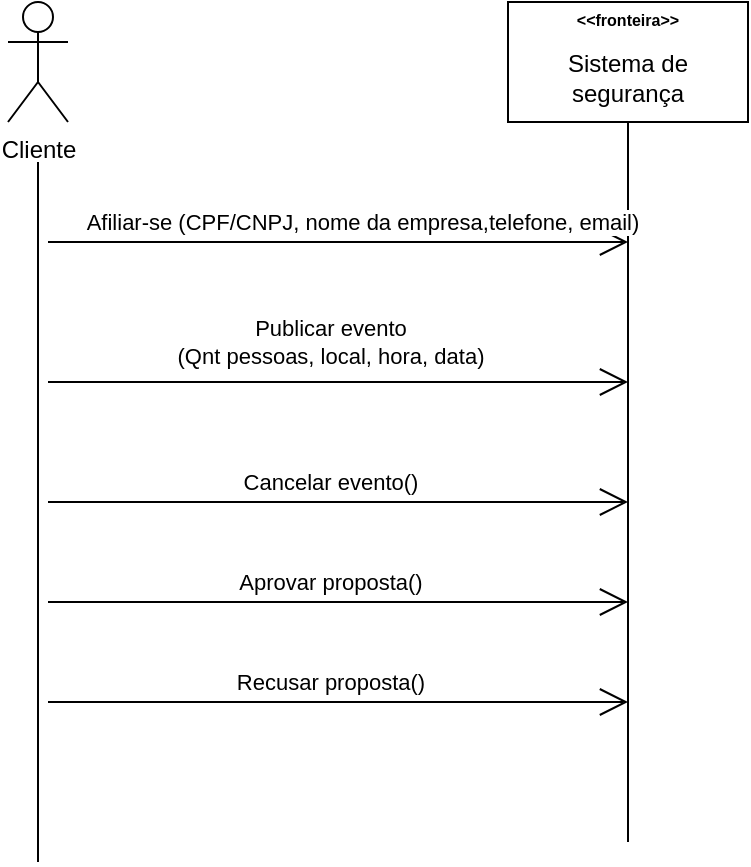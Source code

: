 <mxfile version="22.0.6" type="device">
  <diagram name="Page-1" id="2YBvvXClWsGukQMizWep">
    <mxGraphModel dx="796" dy="438" grid="1" gridSize="10" guides="1" tooltips="1" connect="1" arrows="1" fold="1" page="1" pageScale="1" pageWidth="850" pageHeight="1100" math="0" shadow="0">
      <root>
        <mxCell id="0" />
        <mxCell id="1" parent="0" />
        <mxCell id="Pdk22wZuA5SJBO87qRBs-1" value="&lt;div style=&quot;line-height: 0%;&quot;&gt;&lt;b style=&quot;background-color: initial;&quot;&gt;&lt;font style=&quot;font-size: 8px;&quot;&gt;&amp;lt;&amp;lt;fronteira&amp;gt;&amp;gt;&lt;/font&gt;&lt;/b&gt;&lt;/div&gt;&lt;br&gt;Sistema de segurança" style="rounded=0;whiteSpace=wrap;html=1;align=center;" parent="1" vertex="1">
          <mxGeometry x="320" y="40" width="120" height="60" as="geometry" />
        </mxCell>
        <mxCell id="Pdk22wZuA5SJBO87qRBs-2" value="Cliente&lt;br&gt;" style="shape=umlActor;verticalLabelPosition=bottom;verticalAlign=top;html=1;outlineConnect=0;" parent="1" vertex="1">
          <mxGeometry x="70" y="40" width="30" height="60" as="geometry" />
        </mxCell>
        <mxCell id="Pdk22wZuA5SJBO87qRBs-3" value="" style="endArrow=none;html=1;rounded=0;" parent="1" edge="1">
          <mxGeometry width="50" height="50" relative="1" as="geometry">
            <mxPoint x="85" y="470" as="sourcePoint" />
            <mxPoint x="85" y="120" as="targetPoint" />
          </mxGeometry>
        </mxCell>
        <mxCell id="Pdk22wZuA5SJBO87qRBs-4" value="" style="endArrow=none;html=1;rounded=0;entryX=0.5;entryY=1;entryDx=0;entryDy=0;" parent="1" target="Pdk22wZuA5SJBO87qRBs-1" edge="1">
          <mxGeometry width="50" height="50" relative="1" as="geometry">
            <mxPoint x="380" y="460" as="sourcePoint" />
            <mxPoint x="210" y="180" as="targetPoint" />
          </mxGeometry>
        </mxCell>
        <mxCell id="Pdk22wZuA5SJBO87qRBs-5" value="" style="endArrow=open;endFill=1;endSize=12;html=1;rounded=0;" parent="1" edge="1">
          <mxGeometry width="160" relative="1" as="geometry">
            <mxPoint x="90" y="160" as="sourcePoint" />
            <mxPoint x="380" y="160" as="targetPoint" />
          </mxGeometry>
        </mxCell>
        <mxCell id="Pdk22wZuA5SJBO87qRBs-6" value="Afiliar-se (CPF/CNPJ, nome da empresa,telefone, email)" style="edgeLabel;html=1;align=center;verticalAlign=middle;resizable=0;points=[];" parent="Pdk22wZuA5SJBO87qRBs-5" connectable="0" vertex="1">
          <mxGeometry x="0.172" y="2" relative="1" as="geometry">
            <mxPoint x="-13" y="-8" as="offset" />
          </mxGeometry>
        </mxCell>
        <mxCell id="Pdk22wZuA5SJBO87qRBs-7" value="" style="endArrow=open;endFill=1;endSize=12;html=1;rounded=0;" parent="1" edge="1">
          <mxGeometry width="160" relative="1" as="geometry">
            <mxPoint x="90" y="230" as="sourcePoint" />
            <mxPoint x="380" y="230" as="targetPoint" />
          </mxGeometry>
        </mxCell>
        <mxCell id="Pdk22wZuA5SJBO87qRBs-8" value="Publicar evento&lt;br&gt;(Qnt pessoas, local, hora, data)" style="edgeLabel;html=1;align=center;verticalAlign=middle;resizable=0;points=[];" parent="Pdk22wZuA5SJBO87qRBs-7" connectable="0" vertex="1">
          <mxGeometry x="0.172" y="2" relative="1" as="geometry">
            <mxPoint x="-29" y="-18" as="offset" />
          </mxGeometry>
        </mxCell>
        <mxCell id="Pdk22wZuA5SJBO87qRBs-9" value="" style="endArrow=open;endFill=1;endSize=12;html=1;rounded=0;" parent="1" edge="1">
          <mxGeometry width="160" relative="1" as="geometry">
            <mxPoint x="90" y="340" as="sourcePoint" />
            <mxPoint x="380" y="340" as="targetPoint" />
          </mxGeometry>
        </mxCell>
        <mxCell id="Pdk22wZuA5SJBO87qRBs-10" value="Aprovar proposta()" style="edgeLabel;html=1;align=center;verticalAlign=middle;resizable=0;points=[];" parent="Pdk22wZuA5SJBO87qRBs-9" connectable="0" vertex="1">
          <mxGeometry x="0.172" y="2" relative="1" as="geometry">
            <mxPoint x="-29" y="-8" as="offset" />
          </mxGeometry>
        </mxCell>
        <mxCell id="Pdk22wZuA5SJBO87qRBs-11" value="" style="endArrow=open;endFill=1;endSize=12;html=1;rounded=0;" parent="1" edge="1">
          <mxGeometry width="160" relative="1" as="geometry">
            <mxPoint x="90" y="290" as="sourcePoint" />
            <mxPoint x="380" y="290" as="targetPoint" />
          </mxGeometry>
        </mxCell>
        <mxCell id="Pdk22wZuA5SJBO87qRBs-12" value="Cancelar evento()" style="edgeLabel;html=1;align=center;verticalAlign=middle;resizable=0;points=[];" parent="Pdk22wZuA5SJBO87qRBs-11" connectable="0" vertex="1">
          <mxGeometry x="0.172" y="2" relative="1" as="geometry">
            <mxPoint x="-29" y="-8" as="offset" />
          </mxGeometry>
        </mxCell>
        <mxCell id="Pdk22wZuA5SJBO87qRBs-13" value="" style="endArrow=open;endFill=1;endSize=12;html=1;rounded=0;" parent="1" edge="1">
          <mxGeometry width="160" relative="1" as="geometry">
            <mxPoint x="90" y="390" as="sourcePoint" />
            <mxPoint x="380" y="390" as="targetPoint" />
          </mxGeometry>
        </mxCell>
        <mxCell id="Pdk22wZuA5SJBO87qRBs-14" value="Recusar proposta()" style="edgeLabel;html=1;align=center;verticalAlign=middle;resizable=0;points=[];" parent="Pdk22wZuA5SJBO87qRBs-13" connectable="0" vertex="1">
          <mxGeometry x="0.172" y="2" relative="1" as="geometry">
            <mxPoint x="-29" y="-8" as="offset" />
          </mxGeometry>
        </mxCell>
      </root>
    </mxGraphModel>
  </diagram>
</mxfile>
